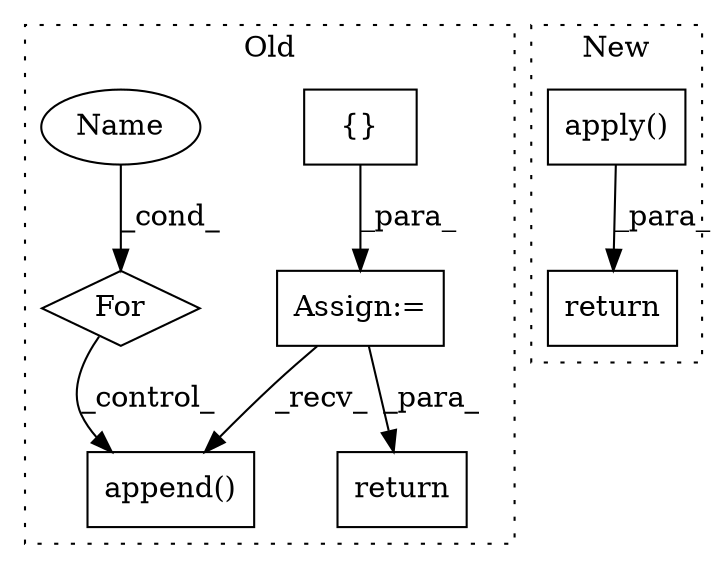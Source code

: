 digraph G {
subgraph cluster0 {
1 [label="return" a="93" s="20152" l="7" shape="box"];
4 [label="Assign:=" a="68" s="19874" l="3" shape="box"];
5 [label="{}" a="59" s="19877,19877" l="2,1" shape="box"];
6 [label="append()" a="75" s="20020,20057" l="23,1" shape="box"];
7 [label="For" a="107" s="19889,19923" l="4,14" shape="diamond"];
8 [label="Name" a="87" s="19896" l="3" shape="ellipse"];
label = "Old";
style="dotted";
}
subgraph cluster1 {
2 [label="apply()" a="75" s="20857,20933" l="36,28" shape="box"];
3 [label="return" a="93" s="21032" l="7" shape="box"];
label = "New";
style="dotted";
}
2 -> 3 [label="_para_"];
4 -> 6 [label="_recv_"];
4 -> 1 [label="_para_"];
5 -> 4 [label="_para_"];
7 -> 6 [label="_control_"];
8 -> 7 [label="_cond_"];
}